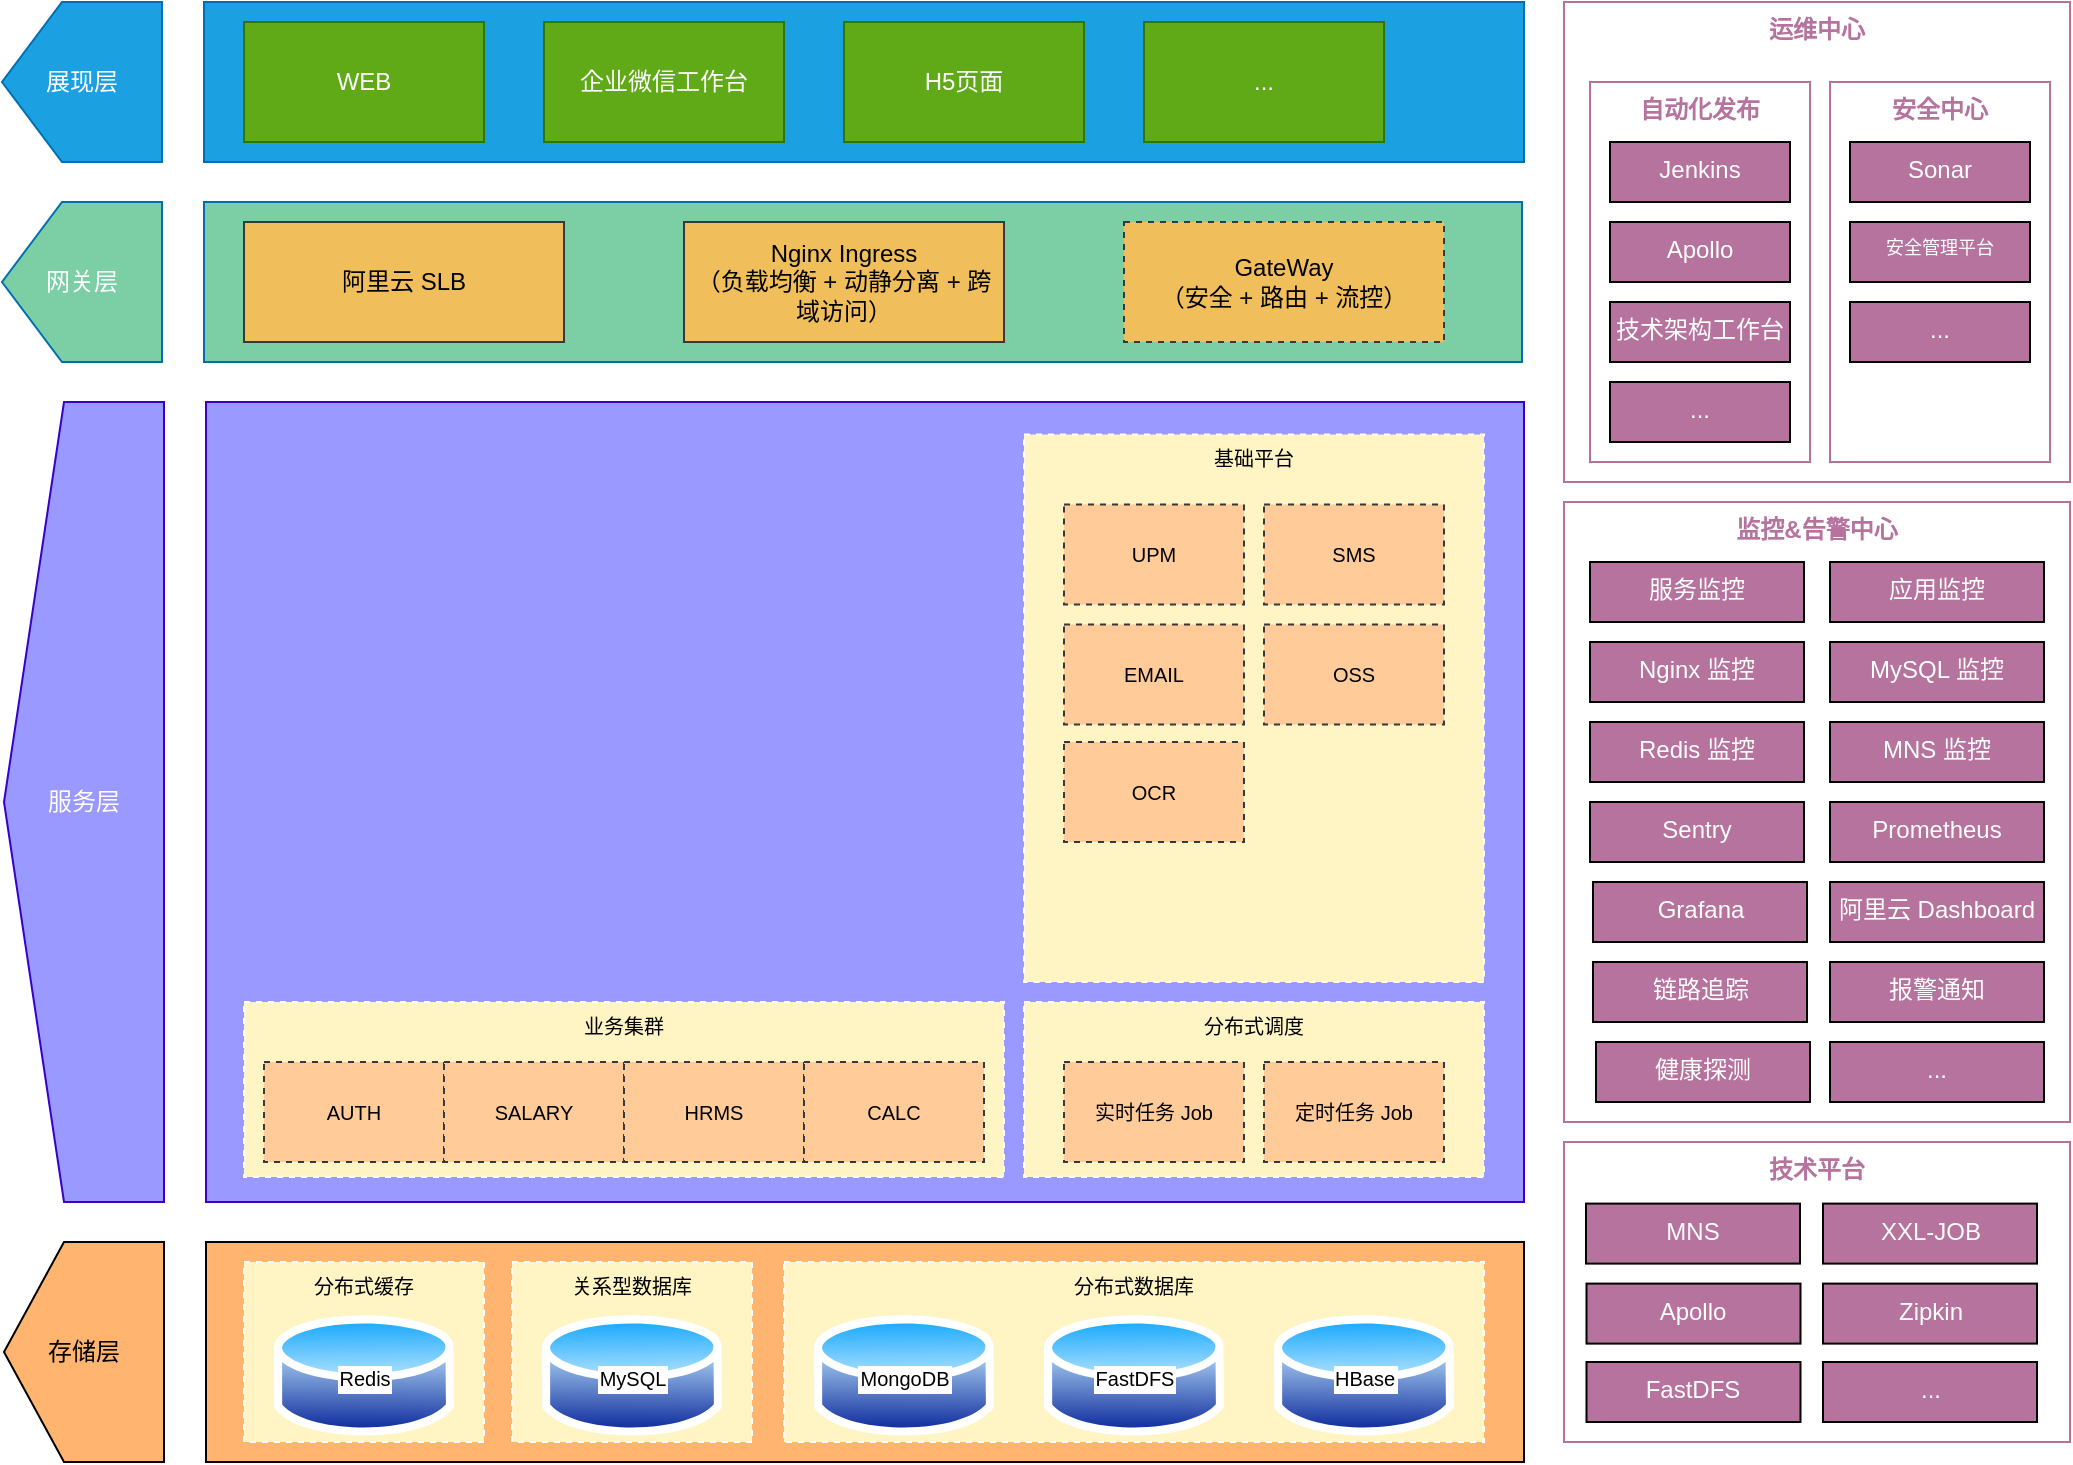 <mxfile version="15.2.9" type="github">
  <diagram id="JZD_DajndVED-Qe1OCt6" name="第 1 页">
    <mxGraphModel dx="1186" dy="764" grid="1" gridSize="10" guides="1" tooltips="1" connect="1" arrows="1" fold="1" page="1" pageScale="1" pageWidth="827" pageHeight="1169" math="0" shadow="0">
      <root>
        <mxCell id="0" />
        <mxCell id="1" parent="0" />
        <mxCell id="UUgmTdBtR0KIAPF4Jde4-99" value="技术平台" style="rounded=0;whiteSpace=wrap;html=1;align=center;verticalAlign=top;direction=south;strokeColor=#B5739D;fontColor=#B5739D;fontStyle=1" vertex="1" parent="1">
          <mxGeometry x="820" y="610" width="253" height="150" as="geometry" />
        </mxCell>
        <mxCell id="UUgmTdBtR0KIAPF4Jde4-1" value="" style="rounded=0;whiteSpace=wrap;html=1;align=left;verticalAlign=top;fillColor=#1ba1e2;strokeColor=#006EAF;fontColor=#ffffff;" vertex="1" parent="1">
          <mxGeometry x="140" y="40" width="660" height="80" as="geometry" />
        </mxCell>
        <mxCell id="UUgmTdBtR0KIAPF4Jde4-2" value="WEB" style="rounded=0;whiteSpace=wrap;html=1;align=center;verticalAlign=middle;fillColor=#60a917;strokeColor=#2D7600;fontColor=#ffffff;" vertex="1" parent="1">
          <mxGeometry x="160" y="50" width="120" height="60" as="geometry" />
        </mxCell>
        <mxCell id="UUgmTdBtR0KIAPF4Jde4-3" value="企业微信工作台" style="rounded=0;whiteSpace=wrap;html=1;align=center;verticalAlign=middle;fillColor=#60a917;strokeColor=#2D7600;fontColor=#ffffff;" vertex="1" parent="1">
          <mxGeometry x="310" y="50" width="120" height="60" as="geometry" />
        </mxCell>
        <mxCell id="UUgmTdBtR0KIAPF4Jde4-4" value="H5页面" style="rounded=0;whiteSpace=wrap;html=1;align=center;verticalAlign=middle;fillColor=#60a917;strokeColor=#2D7600;fontColor=#ffffff;" vertex="1" parent="1">
          <mxGeometry x="460" y="50" width="120" height="60" as="geometry" />
        </mxCell>
        <mxCell id="UUgmTdBtR0KIAPF4Jde4-5" value="展现层" style="shape=offPageConnector;whiteSpace=wrap;html=1;align=center;verticalAlign=middle;direction=south;fillColor=#1ba1e2;strokeColor=#006EAF;fontColor=#ffffff;" vertex="1" parent="1">
          <mxGeometry x="39" y="40" width="80" height="80" as="geometry" />
        </mxCell>
        <mxCell id="UUgmTdBtR0KIAPF4Jde4-6" value="" style="rounded=0;whiteSpace=wrap;html=1;align=left;verticalAlign=top;fillColor=#7CCFA5;strokeColor=#006EAF;fontColor=#ffffff;" vertex="1" parent="1">
          <mxGeometry x="140" y="140" width="659" height="80" as="geometry" />
        </mxCell>
        <mxCell id="UUgmTdBtR0KIAPF4Jde4-7" value="网关层" style="shape=offPageConnector;whiteSpace=wrap;html=1;align=center;verticalAlign=middle;direction=south;fillColor=#7CCFA5;strokeColor=#006EAF;fontColor=#ffffff;" vertex="1" parent="1">
          <mxGeometry x="39" y="140" width="80" height="80" as="geometry" />
        </mxCell>
        <mxCell id="UUgmTdBtR0KIAPF4Jde4-13" value="&lt;div&gt;Nginx Ingress&lt;/div&gt;&lt;div&gt;（负载均衡 + 动静分离 + 跨域访问）&lt;/div&gt;" style="rounded=0;whiteSpace=wrap;html=1;align=center;verticalAlign=middle;fillColor=#F0BE5B;strokeColor=#36393d;" vertex="1" parent="1">
          <mxGeometry x="380" y="150" width="160" height="60" as="geometry" />
        </mxCell>
        <mxCell id="UUgmTdBtR0KIAPF4Jde4-15" value="" style="rounded=0;whiteSpace=wrap;html=1;align=left;verticalAlign=top;fillColor=#9999FF;strokeColor=#3700CC;fontColor=#ffffff;" vertex="1" parent="1">
          <mxGeometry x="141" y="240" width="659" height="400" as="geometry" />
        </mxCell>
        <mxCell id="UUgmTdBtR0KIAPF4Jde4-16" value="服务层" style="shape=offPageConnector;whiteSpace=wrap;html=1;align=center;verticalAlign=middle;direction=south;fillColor=#9999FF;strokeColor=#3700CC;fontColor=#ffffff;" vertex="1" parent="1">
          <mxGeometry x="40" y="240" width="80" height="400" as="geometry" />
        </mxCell>
        <mxCell id="UUgmTdBtR0KIAPF4Jde4-18" value="运维中心" style="rounded=0;whiteSpace=wrap;html=1;align=center;verticalAlign=top;direction=south;strokeColor=#B5739D;fontColor=#B5739D;fontStyle=1" vertex="1" parent="1">
          <mxGeometry x="820" y="40" width="253" height="240" as="geometry" />
        </mxCell>
        <mxCell id="UUgmTdBtR0KIAPF4Jde4-22" value="..." style="rounded=0;whiteSpace=wrap;html=1;align=center;verticalAlign=middle;fillColor=#60a917;strokeColor=#2D7600;fontColor=#ffffff;" vertex="1" parent="1">
          <mxGeometry x="610" y="50" width="120" height="60" as="geometry" />
        </mxCell>
        <mxCell id="UUgmTdBtR0KIAPF4Jde4-24" value="&lt;div&gt;阿里云 SLB&lt;/div&gt;" style="rounded=0;whiteSpace=wrap;html=1;align=center;verticalAlign=middle;fillColor=#F0BE5B;strokeColor=#36393d;" vertex="1" parent="1">
          <mxGeometry x="160" y="150" width="160" height="60" as="geometry" />
        </mxCell>
        <mxCell id="UUgmTdBtR0KIAPF4Jde4-25" value="&lt;div&gt;GateWay&lt;/div&gt;&lt;div&gt;（安全 + 路由 + 流控）&lt;/div&gt;" style="rounded=0;whiteSpace=wrap;html=1;align=center;verticalAlign=middle;fillColor=#F0BE5B;strokeColor=#36393d;dashed=1;" vertex="1" parent="1">
          <mxGeometry x="600" y="150" width="160" height="60" as="geometry" />
        </mxCell>
        <mxCell id="UUgmTdBtR0KIAPF4Jde4-26" value="自动化发布" style="rounded=0;whiteSpace=wrap;html=1;align=center;verticalAlign=top;direction=south;strokeColor=#B5739D;fontColor=#B5739D;fontStyle=1" vertex="1" parent="1">
          <mxGeometry x="833" y="80" width="110" height="190" as="geometry" />
        </mxCell>
        <mxCell id="UUgmTdBtR0KIAPF4Jde4-28" value="安全中心" style="rounded=0;whiteSpace=wrap;html=1;align=center;verticalAlign=top;direction=south;strokeColor=#B5739D;fontColor=#B5739D;fontStyle=1" vertex="1" parent="1">
          <mxGeometry x="953" y="80" width="110" height="190" as="geometry" />
        </mxCell>
        <mxCell id="UUgmTdBtR0KIAPF4Jde4-30" value="Jenkins" style="rounded=0;whiteSpace=wrap;html=1;fillColor=#B5739D;align=center;verticalAlign=top;fontColor=#FFFFFF;" vertex="1" parent="1">
          <mxGeometry x="843" y="110" width="90" height="30" as="geometry" />
        </mxCell>
        <mxCell id="UUgmTdBtR0KIAPF4Jde4-31" value="Apollo" style="rounded=0;whiteSpace=wrap;html=1;fillColor=#B5739D;align=center;verticalAlign=top;fontColor=#FFFFFF;" vertex="1" parent="1">
          <mxGeometry x="843" y="150" width="90" height="30" as="geometry" />
        </mxCell>
        <mxCell id="UUgmTdBtR0KIAPF4Jde4-32" value="..." style="rounded=0;whiteSpace=wrap;html=1;fillColor=#B5739D;align=center;verticalAlign=top;fontColor=#FFFFFF;" vertex="1" parent="1">
          <mxGeometry x="963" y="190" width="90" height="30" as="geometry" />
        </mxCell>
        <mxCell id="UUgmTdBtR0KIAPF4Jde4-33" value="技术架构工作台" style="rounded=0;whiteSpace=wrap;html=1;fillColor=#B5739D;align=center;verticalAlign=top;fontColor=#FFFFFF;" vertex="1" parent="1">
          <mxGeometry x="843" y="190" width="90" height="30" as="geometry" />
        </mxCell>
        <mxCell id="UUgmTdBtR0KIAPF4Jde4-34" value="Sonar" style="rounded=0;whiteSpace=wrap;html=1;fillColor=#B5739D;align=center;verticalAlign=top;fontColor=#FFFFFF;" vertex="1" parent="1">
          <mxGeometry x="963" y="110" width="90" height="30" as="geometry" />
        </mxCell>
        <mxCell id="UUgmTdBtR0KIAPF4Jde4-35" value="&lt;font style=&quot;font-size: 9px&quot;&gt;安全管理平台&lt;/font&gt;" style="rounded=0;whiteSpace=wrap;html=1;fillColor=#B5739D;align=center;verticalAlign=top;fontSize=10;fontColor=#FFFFFF;" vertex="1" parent="1">
          <mxGeometry x="963" y="150" width="90" height="30" as="geometry" />
        </mxCell>
        <mxCell id="UUgmTdBtR0KIAPF4Jde4-36" value="..." style="rounded=0;whiteSpace=wrap;html=1;fillColor=#B5739D;align=center;verticalAlign=top;fontColor=#FFFFFF;" vertex="1" parent="1">
          <mxGeometry x="843" y="230" width="90" height="30" as="geometry" />
        </mxCell>
        <mxCell id="UUgmTdBtR0KIAPF4Jde4-37" value="监控&amp;amp;告警中心" style="rounded=0;whiteSpace=wrap;html=1;align=center;verticalAlign=top;direction=south;strokeColor=#B5739D;fontColor=#B5739D;fontStyle=1" vertex="1" parent="1">
          <mxGeometry x="820" y="290" width="253" height="310" as="geometry" />
        </mxCell>
        <mxCell id="UUgmTdBtR0KIAPF4Jde4-38" value="服务监控" style="rounded=0;whiteSpace=wrap;html=1;fillColor=#B5739D;align=center;verticalAlign=top;fontColor=#FFFFFF;" vertex="1" parent="1">
          <mxGeometry x="833" y="320" width="107" height="30" as="geometry" />
        </mxCell>
        <mxCell id="UUgmTdBtR0KIAPF4Jde4-40" value="应用监控" style="rounded=0;whiteSpace=wrap;html=1;fillColor=#B5739D;align=center;verticalAlign=top;fontColor=#FFFFFF;" vertex="1" parent="1">
          <mxGeometry x="953" y="320" width="107" height="30" as="geometry" />
        </mxCell>
        <mxCell id="UUgmTdBtR0KIAPF4Jde4-41" value="Nginx 监控" style="rounded=0;whiteSpace=wrap;html=1;fillColor=#B5739D;align=center;verticalAlign=top;fontColor=#FFFFFF;" vertex="1" parent="1">
          <mxGeometry x="833" y="360" width="107" height="30" as="geometry" />
        </mxCell>
        <mxCell id="UUgmTdBtR0KIAPF4Jde4-42" value="MySQL 监控" style="rounded=0;whiteSpace=wrap;html=1;fillColor=#B5739D;align=center;verticalAlign=top;fontColor=#FFFFFF;" vertex="1" parent="1">
          <mxGeometry x="953" y="360" width="107" height="30" as="geometry" />
        </mxCell>
        <mxCell id="UUgmTdBtR0KIAPF4Jde4-43" value="Redis 监控" style="rounded=0;whiteSpace=wrap;html=1;fillColor=#B5739D;align=center;verticalAlign=top;fontColor=#FFFFFF;" vertex="1" parent="1">
          <mxGeometry x="833" y="400" width="107" height="30" as="geometry" />
        </mxCell>
        <mxCell id="UUgmTdBtR0KIAPF4Jde4-44" value="MNS 监控" style="rounded=0;whiteSpace=wrap;html=1;fillColor=#B5739D;align=center;verticalAlign=top;fontColor=#FFFFFF;" vertex="1" parent="1">
          <mxGeometry x="953" y="400" width="107" height="30" as="geometry" />
        </mxCell>
        <mxCell id="UUgmTdBtR0KIAPF4Jde4-45" value="健康探测" style="rounded=0;whiteSpace=wrap;html=1;fillColor=#B5739D;align=center;verticalAlign=top;fontColor=#FFFFFF;" vertex="1" parent="1">
          <mxGeometry x="836" y="560" width="107" height="30" as="geometry" />
        </mxCell>
        <mxCell id="UUgmTdBtR0KIAPF4Jde4-46" value="报警通知" style="rounded=0;whiteSpace=wrap;html=1;fillColor=#B5739D;align=center;verticalAlign=top;fontColor=#FFFFFF;" vertex="1" parent="1">
          <mxGeometry x="953" y="520" width="107" height="30" as="geometry" />
        </mxCell>
        <mxCell id="UUgmTdBtR0KIAPF4Jde4-47" value="链路追踪" style="rounded=0;whiteSpace=wrap;html=1;fillColor=#B5739D;align=center;verticalAlign=top;fontColor=#FFFFFF;" vertex="1" parent="1">
          <mxGeometry x="834.5" y="520" width="107" height="30" as="geometry" />
        </mxCell>
        <mxCell id="UUgmTdBtR0KIAPF4Jde4-49" value="Sentry" style="rounded=0;whiteSpace=wrap;html=1;fillColor=#B5739D;align=center;verticalAlign=top;fontColor=#FFFFFF;" vertex="1" parent="1">
          <mxGeometry x="833" y="440" width="107" height="30" as="geometry" />
        </mxCell>
        <mxCell id="UUgmTdBtR0KIAPF4Jde4-50" value="Prometheus" style="rounded=0;whiteSpace=wrap;html=1;fillColor=#B5739D;align=center;verticalAlign=top;fontColor=#FFFFFF;" vertex="1" parent="1">
          <mxGeometry x="953" y="440" width="107" height="30" as="geometry" />
        </mxCell>
        <mxCell id="UUgmTdBtR0KIAPF4Jde4-51" value="Grafana" style="rounded=0;whiteSpace=wrap;html=1;fillColor=#B5739D;align=center;verticalAlign=top;fontColor=#FFFFFF;" vertex="1" parent="1">
          <mxGeometry x="834.5" y="480" width="107" height="30" as="geometry" />
        </mxCell>
        <mxCell id="UUgmTdBtR0KIAPF4Jde4-52" value="阿里云 Dashboard" style="rounded=0;whiteSpace=wrap;html=1;fillColor=#B5739D;align=center;verticalAlign=top;fontColor=#FFFFFF;" vertex="1" parent="1">
          <mxGeometry x="953" y="480" width="107" height="30" as="geometry" />
        </mxCell>
        <mxCell id="UUgmTdBtR0KIAPF4Jde4-53" value="..." style="rounded=0;whiteSpace=wrap;html=1;fillColor=#B5739D;align=center;verticalAlign=top;fontColor=#FFFFFF;" vertex="1" parent="1">
          <mxGeometry x="953" y="560" width="107" height="30" as="geometry" />
        </mxCell>
        <mxCell id="UUgmTdBtR0KIAPF4Jde4-54" value="业务集群" style="rounded=0;whiteSpace=wrap;html=1;dashed=1;fontSize=10;fontColor=#000000;strokeColor=#FFFFFF;fillColor=#FFF4C3;align=center;verticalAlign=top;" vertex="1" parent="1">
          <mxGeometry x="160" y="540" width="380" height="87.5" as="geometry" />
        </mxCell>
        <mxCell id="UUgmTdBtR0KIAPF4Jde4-56" value="AUTH" style="rounded=0;whiteSpace=wrap;html=1;dashed=1;fontSize=10;strokeColor=#36393d;fillColor=#ffcc99;align=center;verticalAlign=middle;" vertex="1" parent="1">
          <mxGeometry x="170" y="570" width="90" height="50" as="geometry" />
        </mxCell>
        <mxCell id="UUgmTdBtR0KIAPF4Jde4-57" value="SALARY" style="rounded=0;whiteSpace=wrap;html=1;dashed=1;fontSize=10;strokeColor=#36393d;fillColor=#ffcc99;align=center;verticalAlign=middle;" vertex="1" parent="1">
          <mxGeometry x="260" y="570" width="90" height="50" as="geometry" />
        </mxCell>
        <mxCell id="UUgmTdBtR0KIAPF4Jde4-58" value="HRMS" style="rounded=0;whiteSpace=wrap;html=1;dashed=1;fontSize=10;strokeColor=#36393d;fillColor=#ffcc99;align=center;verticalAlign=middle;" vertex="1" parent="1">
          <mxGeometry x="350" y="570" width="90" height="50" as="geometry" />
        </mxCell>
        <mxCell id="UUgmTdBtR0KIAPF4Jde4-59" value="CALC" style="rounded=0;whiteSpace=wrap;html=1;dashed=1;fontSize=10;strokeColor=#36393d;fillColor=#ffcc99;align=center;verticalAlign=middle;" vertex="1" parent="1">
          <mxGeometry x="440" y="570" width="90" height="50" as="geometry" />
        </mxCell>
        <mxCell id="UUgmTdBtR0KIAPF4Jde4-60" value="分布式调度" style="rounded=0;whiteSpace=wrap;html=1;dashed=1;fontSize=10;fontColor=#000000;strokeColor=#FFFFFF;fillColor=#FFF4C3;align=center;verticalAlign=top;" vertex="1" parent="1">
          <mxGeometry x="550" y="540" width="230" height="87.5" as="geometry" />
        </mxCell>
        <mxCell id="UUgmTdBtR0KIAPF4Jde4-61" value="实时任务 Job" style="rounded=0;whiteSpace=wrap;html=1;dashed=1;fontSize=10;strokeColor=#36393d;fillColor=#ffcc99;align=center;verticalAlign=middle;" vertex="1" parent="1">
          <mxGeometry x="570" y="570" width="90" height="50" as="geometry" />
        </mxCell>
        <mxCell id="UUgmTdBtR0KIAPF4Jde4-62" value="定时任务 Job" style="rounded=0;whiteSpace=wrap;html=1;dashed=1;fontSize=10;strokeColor=#36393d;fillColor=#ffcc99;align=center;verticalAlign=middle;" vertex="1" parent="1">
          <mxGeometry x="670" y="570" width="90" height="50" as="geometry" />
        </mxCell>
        <mxCell id="UUgmTdBtR0KIAPF4Jde4-63" value="基础平台" style="rounded=0;whiteSpace=wrap;html=1;dashed=1;fontSize=10;fontColor=#000000;strokeColor=#FFFFFF;fillColor=#FFF4C3;align=center;verticalAlign=top;" vertex="1" parent="1">
          <mxGeometry x="550" y="256.25" width="230" height="273.75" as="geometry" />
        </mxCell>
        <mxCell id="UUgmTdBtR0KIAPF4Jde4-64" value="UPM" style="rounded=0;whiteSpace=wrap;html=1;dashed=1;fontSize=10;strokeColor=#36393d;fillColor=#ffcc99;align=center;verticalAlign=middle;" vertex="1" parent="1">
          <mxGeometry x="570" y="291.25" width="90" height="50" as="geometry" />
        </mxCell>
        <mxCell id="UUgmTdBtR0KIAPF4Jde4-65" value="SMS" style="rounded=0;whiteSpace=wrap;html=1;dashed=1;fontSize=10;strokeColor=#36393d;fillColor=#ffcc99;align=center;verticalAlign=middle;" vertex="1" parent="1">
          <mxGeometry x="670" y="291.25" width="90" height="50" as="geometry" />
        </mxCell>
        <mxCell id="UUgmTdBtR0KIAPF4Jde4-66" value="EMAIL" style="rounded=0;whiteSpace=wrap;html=1;dashed=1;fontSize=10;strokeColor=#36393d;fillColor=#ffcc99;align=center;verticalAlign=middle;" vertex="1" parent="1">
          <mxGeometry x="570" y="351.25" width="90" height="50" as="geometry" />
        </mxCell>
        <mxCell id="UUgmTdBtR0KIAPF4Jde4-67" value="OSS" style="rounded=0;whiteSpace=wrap;html=1;dashed=1;fontSize=10;strokeColor=#36393d;fillColor=#ffcc99;align=center;verticalAlign=middle;" vertex="1" parent="1">
          <mxGeometry x="670" y="351.25" width="90" height="50" as="geometry" />
        </mxCell>
        <mxCell id="UUgmTdBtR0KIAPF4Jde4-73" value="MNS" style="rounded=0;whiteSpace=wrap;html=1;fillColor=#B5739D;align=center;verticalAlign=top;fontColor=#FFFFFF;" vertex="1" parent="1">
          <mxGeometry x="831" y="640.8" width="107" height="30" as="geometry" />
        </mxCell>
        <mxCell id="UUgmTdBtR0KIAPF4Jde4-74" value="XXL-JOB" style="rounded=0;whiteSpace=wrap;html=1;fillColor=#B5739D;align=center;verticalAlign=top;fontColor=#FFFFFF;" vertex="1" parent="1">
          <mxGeometry x="949.5" y="640.8" width="107" height="30" as="geometry" />
        </mxCell>
        <mxCell id="UUgmTdBtR0KIAPF4Jde4-75" value="FastDFS" style="rounded=0;whiteSpace=wrap;html=1;fillColor=#B5739D;align=center;verticalAlign=top;fontColor=#FFFFFF;" vertex="1" parent="1">
          <mxGeometry x="831.25" y="720" width="107" height="30" as="geometry" />
        </mxCell>
        <mxCell id="UUgmTdBtR0KIAPF4Jde4-78" value="" style="rounded=0;whiteSpace=wrap;html=1;align=left;verticalAlign=top;fillColor=#FFB570;" vertex="1" parent="1">
          <mxGeometry x="141" y="660" width="659" height="110" as="geometry" />
        </mxCell>
        <mxCell id="UUgmTdBtR0KIAPF4Jde4-79" value="存储层" style="shape=offPageConnector;whiteSpace=wrap;html=1;align=center;verticalAlign=middle;direction=south;fillColor=#FFB570;" vertex="1" parent="1">
          <mxGeometry x="40" y="660" width="80" height="110" as="geometry" />
        </mxCell>
        <mxCell id="UUgmTdBtR0KIAPF4Jde4-82" value="分布式缓存" style="rounded=0;whiteSpace=wrap;html=1;dashed=1;fontSize=10;fontColor=#000000;strokeColor=#FFFFFF;fillColor=#FFF4C3;align=center;verticalAlign=top;" vertex="1" parent="1">
          <mxGeometry x="160" y="670" width="120" height="90" as="geometry" />
        </mxCell>
        <mxCell id="UUgmTdBtR0KIAPF4Jde4-84" value="Redis" style="aspect=fixed;perimeter=ellipsePerimeter;html=1;align=center;shadow=0;dashed=0;spacingTop=3;image;image=img/lib/active_directory/database.svg;fontSize=10;fontColor=#000000;strokeColor=#FFFFFF;fillColor=#FFF4C3;verticalAlign=middle;labelPosition=center;verticalLabelPosition=middle;labelBackgroundColor=default;labelBorderColor=#FFFFFF;imageBackground=none;sketch=0;imageAspect=1;allowArrows=0;cloneable=1;noLabel=0;portConstraintRotation=0;expand=1;editable=0;" vertex="1" parent="1">
          <mxGeometry x="175" y="693.4" width="90" height="66.6" as="geometry" />
        </mxCell>
        <mxCell id="UUgmTdBtR0KIAPF4Jde4-85" value="关系型数据库" style="rounded=0;whiteSpace=wrap;html=1;dashed=1;fontSize=10;fontColor=#000000;strokeColor=#FFFFFF;fillColor=#FFF4C3;align=center;verticalAlign=top;" vertex="1" parent="1">
          <mxGeometry x="294" y="670" width="120" height="90" as="geometry" />
        </mxCell>
        <mxCell id="UUgmTdBtR0KIAPF4Jde4-86" value="MySQL" style="aspect=fixed;perimeter=ellipsePerimeter;html=1;align=center;shadow=0;dashed=0;spacingTop=3;image;image=img/lib/active_directory/database.svg;fontSize=10;fontColor=#000000;strokeColor=#FFFFFF;fillColor=#FFF4C3;verticalAlign=middle;labelPosition=center;verticalLabelPosition=middle;labelBackgroundColor=default;labelBorderColor=#FFFFFF;imageBackground=none;imageAspect=1;allowArrows=0;cloneable=1;noLabel=0;portConstraintRotation=0;expand=1;editable=0;" vertex="1" parent="1">
          <mxGeometry x="309" y="693.4" width="90" height="66.6" as="geometry" />
        </mxCell>
        <mxCell id="UUgmTdBtR0KIAPF4Jde4-87" value="分布式数据库" style="rounded=0;whiteSpace=wrap;html=1;dashed=1;fontSize=10;fontColor=#000000;strokeColor=#FFFFFF;fillColor=#FFF4C3;align=center;verticalAlign=top;" vertex="1" parent="1">
          <mxGeometry x="430" y="670" width="350" height="90" as="geometry" />
        </mxCell>
        <mxCell id="UUgmTdBtR0KIAPF4Jde4-88" value="MongoDB" style="aspect=fixed;perimeter=ellipsePerimeter;html=1;align=center;shadow=0;dashed=0;spacingTop=3;image;image=img/lib/active_directory/database.svg;fontSize=10;fontColor=#000000;strokeColor=#FFFFFF;fillColor=#FFF4C3;verticalAlign=middle;labelPosition=center;verticalLabelPosition=middle;labelBackgroundColor=default;labelBorderColor=#FFFFFF;imageBackground=none;imageAspect=1;allowArrows=0;cloneable=1;noLabel=0;portConstraintRotation=0;expand=1;editable=0;" vertex="1" parent="1">
          <mxGeometry x="445" y="693.4" width="90" height="66.6" as="geometry" />
        </mxCell>
        <mxCell id="UUgmTdBtR0KIAPF4Jde4-89" value="FastDFS" style="aspect=fixed;perimeter=ellipsePerimeter;html=1;align=center;shadow=0;dashed=0;spacingTop=3;image;image=img/lib/active_directory/database.svg;fontSize=10;fontColor=#000000;strokeColor=#FFFFFF;fillColor=#FFF4C3;verticalAlign=middle;labelPosition=center;verticalLabelPosition=middle;labelBackgroundColor=default;labelBorderColor=#FFFFFF;imageBackground=none;imageAspect=1;allowArrows=0;cloneable=1;noLabel=0;portConstraintRotation=0;expand=1;editable=0;" vertex="1" parent="1">
          <mxGeometry x="560" y="693.4" width="90" height="66.6" as="geometry" />
        </mxCell>
        <mxCell id="UUgmTdBtR0KIAPF4Jde4-91" value="HBase" style="aspect=fixed;perimeter=ellipsePerimeter;html=1;align=center;shadow=0;dashed=0;spacingTop=3;image;image=img/lib/active_directory/database.svg;fontSize=10;fontColor=#000000;strokeColor=#FFFFFF;fillColor=#FFF4C3;verticalAlign=middle;labelPosition=center;verticalLabelPosition=middle;labelBackgroundColor=default;labelBorderColor=#FFFFFF;imageBackground=none;imageAspect=1;allowArrows=0;cloneable=1;noLabel=0;portConstraintRotation=0;expand=1;editable=0;" vertex="1" parent="1">
          <mxGeometry x="675" y="693.4" width="90" height="66.6" as="geometry" />
        </mxCell>
        <mxCell id="UUgmTdBtR0KIAPF4Jde4-95" value="Apollo" style="rounded=0;whiteSpace=wrap;html=1;fillColor=#B5739D;align=center;verticalAlign=top;fontColor=#FFFFFF;" vertex="1" parent="1">
          <mxGeometry x="831.25" y="680.8" width="107" height="30" as="geometry" />
        </mxCell>
        <mxCell id="UUgmTdBtR0KIAPF4Jde4-97" value="..." style="rounded=0;whiteSpace=wrap;html=1;fillColor=#B5739D;align=center;verticalAlign=top;fontColor=#FFFFFF;" vertex="1" parent="1">
          <mxGeometry x="949.5" y="720" width="107" height="30" as="geometry" />
        </mxCell>
        <mxCell id="UUgmTdBtR0KIAPF4Jde4-98" value="Zipkin" style="rounded=0;whiteSpace=wrap;html=1;fillColor=#B5739D;align=center;verticalAlign=top;fontColor=#FFFFFF;" vertex="1" parent="1">
          <mxGeometry x="949.5" y="680.8" width="107" height="30" as="geometry" />
        </mxCell>
        <mxCell id="UUgmTdBtR0KIAPF4Jde4-103" value="OCR" style="rounded=0;whiteSpace=wrap;html=1;dashed=1;fontSize=10;strokeColor=#36393d;fillColor=#ffcc99;align=center;verticalAlign=middle;" vertex="1" parent="1">
          <mxGeometry x="570" y="410" width="90" height="50" as="geometry" />
        </mxCell>
      </root>
    </mxGraphModel>
  </diagram>
</mxfile>
